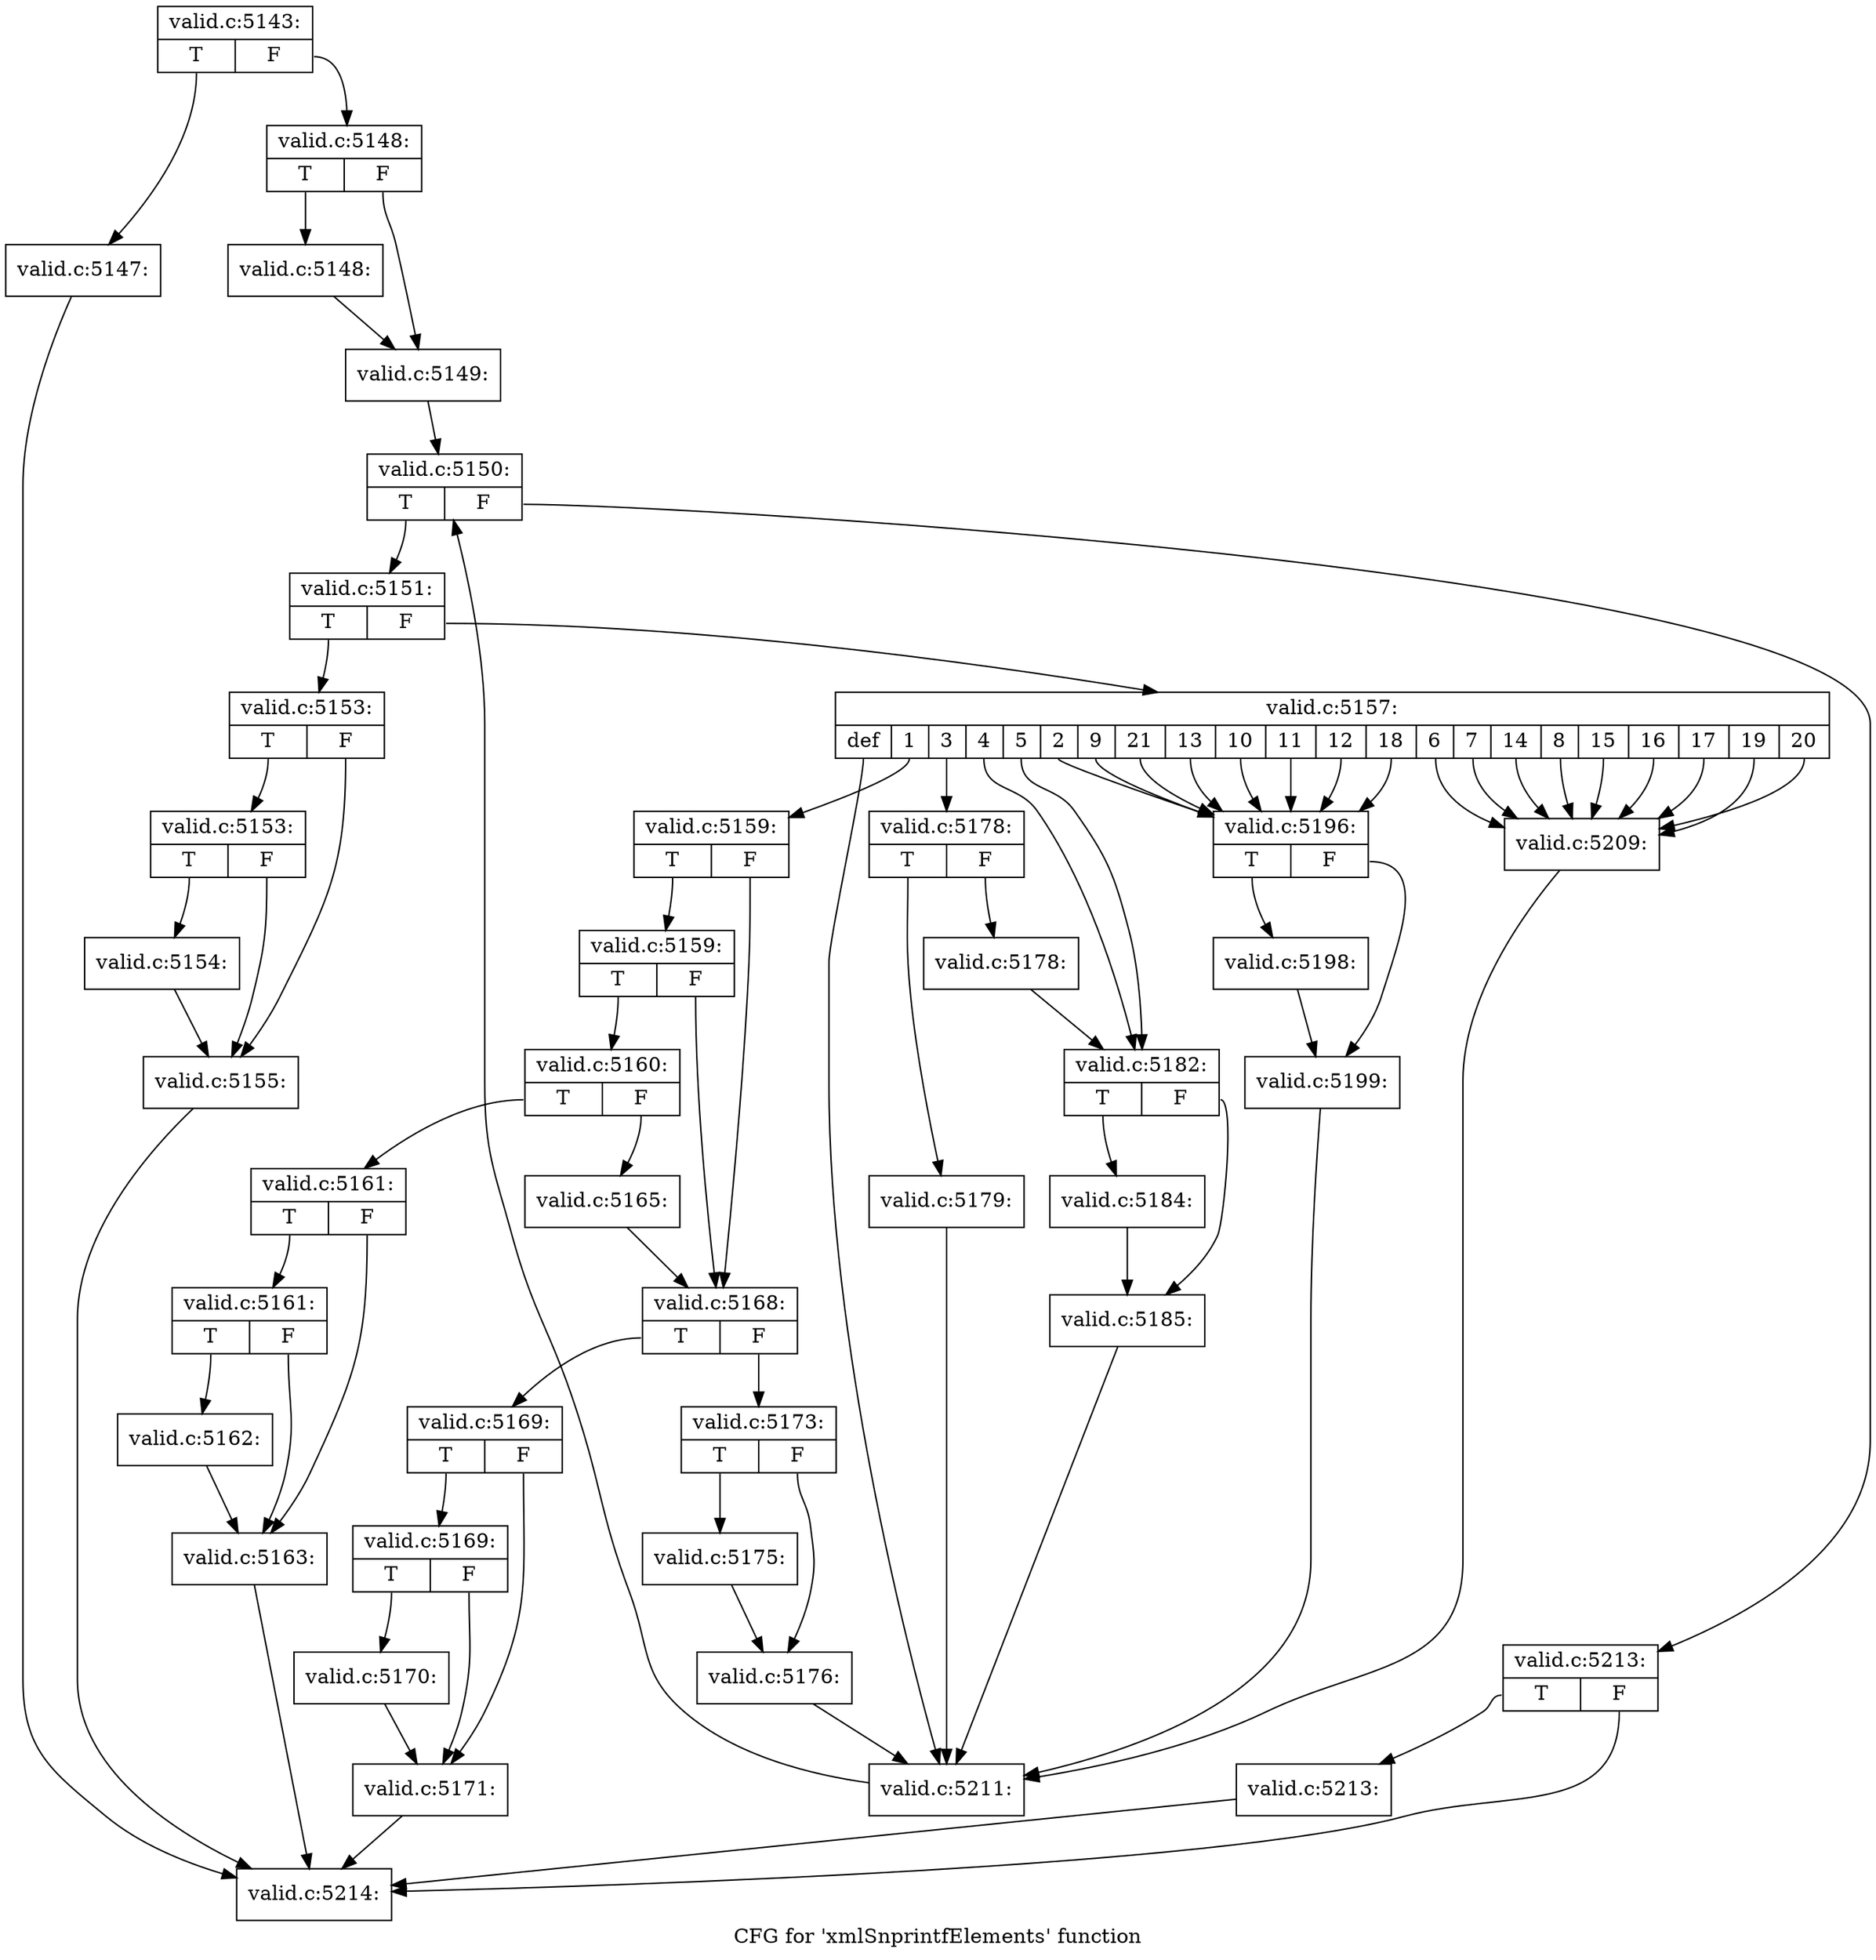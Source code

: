 digraph "CFG for 'xmlSnprintfElements' function" {
	label="CFG for 'xmlSnprintfElements' function";

	Node0x5353200 [shape=record,label="{valid.c:5143:|{<s0>T|<s1>F}}"];
	Node0x5353200:s0 -> Node0x5366ef0;
	Node0x5353200:s1 -> Node0x5366f40;
	Node0x5366ef0 [shape=record,label="{valid.c:5147:}"];
	Node0x5366ef0 -> Node0x5370360;
	Node0x5366f40 [shape=record,label="{valid.c:5148:|{<s0>T|<s1>F}}"];
	Node0x5366f40:s0 -> Node0x53672f0;
	Node0x5366f40:s1 -> Node0x5367340;
	Node0x53672f0 [shape=record,label="{valid.c:5148:}"];
	Node0x53672f0 -> Node0x5367340;
	Node0x5367340 [shape=record,label="{valid.c:5149:}"];
	Node0x5367340 -> Node0x53678c0;
	Node0x53678c0 [shape=record,label="{valid.c:5150:|{<s0>T|<s1>F}}"];
	Node0x53678c0:s0 -> Node0x5367cb0;
	Node0x53678c0:s1 -> Node0x5367ae0;
	Node0x5367cb0 [shape=record,label="{valid.c:5151:|{<s0>T|<s1>F}}"];
	Node0x5367cb0:s0 -> Node0x5368020;
	Node0x5367cb0:s1 -> Node0x5368070;
	Node0x5368020 [shape=record,label="{valid.c:5153:|{<s0>T|<s1>F}}"];
	Node0x5368020:s0 -> Node0x5368610;
	Node0x5368020:s1 -> Node0x53685c0;
	Node0x5368610 [shape=record,label="{valid.c:5153:|{<s0>T|<s1>F}}"];
	Node0x5368610:s0 -> Node0x5368570;
	Node0x5368610:s1 -> Node0x53685c0;
	Node0x5368570 [shape=record,label="{valid.c:5154:}"];
	Node0x5368570 -> Node0x53685c0;
	Node0x53685c0 [shape=record,label="{valid.c:5155:}"];
	Node0x53685c0 -> Node0x5370360;
	Node0x5368070 [shape=record,label="{valid.c:5157:|{<s0>def|<s1>1|<s2>3|<s3>4|<s4>5|<s5>2|<s6>9|<s7>21|<s8>13|<s9>10|<s10>11|<s11>12|<s12>18|<s13>6|<s14>7|<s15>14|<s16>8|<s17>15|<s18>16|<s19>17|<s20>19|<s21>20}}"];
	Node0x5368070:s0 -> Node0x5369230;
	Node0x5368070:s1 -> Node0x5369780;
	Node0x5368070:s2 -> Node0x536dfc0;
	Node0x5368070:s3 -> Node0x536e4a0;
	Node0x5368070:s4 -> Node0x536e4a0;
	Node0x5368070:s5 -> Node0x536ef70;
	Node0x5368070:s6 -> Node0x536ef70;
	Node0x5368070:s7 -> Node0x536ef70;
	Node0x5368070:s8 -> Node0x536ef70;
	Node0x5368070:s9 -> Node0x536ef70;
	Node0x5368070:s10 -> Node0x536ef70;
	Node0x5368070:s11 -> Node0x536ef70;
	Node0x5368070:s12 -> Node0x536ef70;
	Node0x5368070:s13 -> Node0x536fe50;
	Node0x5368070:s14 -> Node0x536fe50;
	Node0x5368070:s15 -> Node0x536fe50;
	Node0x5368070:s16 -> Node0x536fe50;
	Node0x5368070:s17 -> Node0x536fe50;
	Node0x5368070:s18 -> Node0x536fe50;
	Node0x5368070:s19 -> Node0x536fe50;
	Node0x5368070:s20 -> Node0x536fe50;
	Node0x5368070:s21 -> Node0x536fe50;
	Node0x5369780 [shape=record,label="{valid.c:5159:|{<s0>T|<s1>F}}"];
	Node0x5369780:s0 -> Node0x5369910;
	Node0x5369780:s1 -> Node0x53698c0;
	Node0x5369910 [shape=record,label="{valid.c:5159:|{<s0>T|<s1>F}}"];
	Node0x5369910:s0 -> Node0x5369870;
	Node0x5369910:s1 -> Node0x53698c0;
	Node0x5369870 [shape=record,label="{valid.c:5160:|{<s0>T|<s1>F}}"];
	Node0x5369870:s0 -> Node0x536a290;
	Node0x5369870:s1 -> Node0x536a2e0;
	Node0x536a290 [shape=record,label="{valid.c:5161:|{<s0>T|<s1>F}}"];
	Node0x536a290:s0 -> Node0x536ac80;
	Node0x536a290:s1 -> Node0x536ac30;
	Node0x536ac80 [shape=record,label="{valid.c:5161:|{<s0>T|<s1>F}}"];
	Node0x536ac80:s0 -> Node0x536abe0;
	Node0x536ac80:s1 -> Node0x536ac30;
	Node0x536abe0 [shape=record,label="{valid.c:5162:}"];
	Node0x536abe0 -> Node0x536ac30;
	Node0x536ac30 [shape=record,label="{valid.c:5163:}"];
	Node0x536ac30 -> Node0x5370360;
	Node0x536a2e0 [shape=record,label="{valid.c:5165:}"];
	Node0x536a2e0 -> Node0x53698c0;
	Node0x53698c0 [shape=record,label="{valid.c:5168:|{<s0>T|<s1>F}}"];
	Node0x53698c0:s0 -> Node0x536c0c0;
	Node0x53698c0:s1 -> Node0x536c110;
	Node0x536c0c0 [shape=record,label="{valid.c:5169:|{<s0>T|<s1>F}}"];
	Node0x536c0c0:s0 -> Node0x536c960;
	Node0x536c0c0:s1 -> Node0x536c910;
	Node0x536c960 [shape=record,label="{valid.c:5169:|{<s0>T|<s1>F}}"];
	Node0x536c960:s0 -> Node0x536c8c0;
	Node0x536c960:s1 -> Node0x536c910;
	Node0x536c8c0 [shape=record,label="{valid.c:5170:}"];
	Node0x536c8c0 -> Node0x536c910;
	Node0x536c910 [shape=record,label="{valid.c:5171:}"];
	Node0x536c910 -> Node0x5370360;
	Node0x536c110 [shape=record,label="{valid.c:5173:|{<s0>T|<s1>F}}"];
	Node0x536c110:s0 -> Node0x536d9c0;
	Node0x536c110:s1 -> Node0x536da10;
	Node0x536d9c0 [shape=record,label="{valid.c:5175:}"];
	Node0x536d9c0 -> Node0x536da10;
	Node0x536da10 [shape=record,label="{valid.c:5176:}"];
	Node0x536da10 -> Node0x5369230;
	Node0x536dfc0 [shape=record,label="{valid.c:5178:|{<s0>T|<s1>F}}"];
	Node0x536dfc0:s0 -> Node0x536e0b0;
	Node0x536dfc0:s1 -> Node0x536e100;
	Node0x536e0b0 [shape=record,label="{valid.c:5179:}"];
	Node0x536e0b0 -> Node0x5369230;
	Node0x536e100 [shape=record,label="{valid.c:5178:}"];
	Node0x536e100 -> Node0x536e4a0;
	Node0x536e4a0 [shape=record,label="{valid.c:5182:|{<s0>T|<s1>F}}"];
	Node0x536e4a0:s0 -> Node0x536e8f0;
	Node0x536e4a0:s1 -> Node0x536e940;
	Node0x536e8f0 [shape=record,label="{valid.c:5184:}"];
	Node0x536e8f0 -> Node0x536e940;
	Node0x536e940 [shape=record,label="{valid.c:5185:}"];
	Node0x536e940 -> Node0x5369230;
	Node0x536ef70 [shape=record,label="{valid.c:5196:|{<s0>T|<s1>F}}"];
	Node0x536ef70:s0 -> Node0x536f7d0;
	Node0x536ef70:s1 -> Node0x536f820;
	Node0x536f7d0 [shape=record,label="{valid.c:5198:}"];
	Node0x536f7d0 -> Node0x536f820;
	Node0x536f820 [shape=record,label="{valid.c:5199:}"];
	Node0x536f820 -> Node0x5369230;
	Node0x536fe50 [shape=record,label="{valid.c:5209:}"];
	Node0x536fe50 -> Node0x5369230;
	Node0x5369230 [shape=record,label="{valid.c:5211:}"];
	Node0x5369230 -> Node0x53678c0;
	Node0x5367ae0 [shape=record,label="{valid.c:5213:|{<s0>T|<s1>F}}"];
	Node0x5367ae0:s0 -> Node0x5369440;
	Node0x5367ae0:s1 -> Node0x5370360;
	Node0x5369440 [shape=record,label="{valid.c:5213:}"];
	Node0x5369440 -> Node0x5370360;
	Node0x5370360 [shape=record,label="{valid.c:5214:}"];
}
